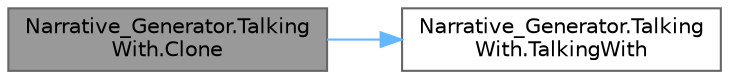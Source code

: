 digraph "Narrative_Generator.TalkingWith.Clone"
{
 // LATEX_PDF_SIZE
  bgcolor="transparent";
  edge [fontname=Helvetica,fontsize=10,labelfontname=Helvetica,labelfontsize=10];
  node [fontname=Helvetica,fontsize=10,shape=box,height=0.2,width=0.4];
  rankdir="LR";
  Node1 [label="Narrative_Generator.Talking\lWith.Clone",height=0.2,width=0.4,color="gray40", fillcolor="grey60", style="filled", fontcolor="black",tooltip="Method for cloning an TalkingWith instance."];
  Node1 -> Node2 [color="steelblue1",style="solid"];
  Node2 [label="Narrative_Generator.Talking\lWith.TalkingWith",height=0.2,width=0.4,color="grey40", fillcolor="white", style="filled",URL="$class_narrative___generator_1_1_talking_with.html#a05bee069ccc8228db2a537d68b013964",tooltip="Constructor without parameters."];
}
